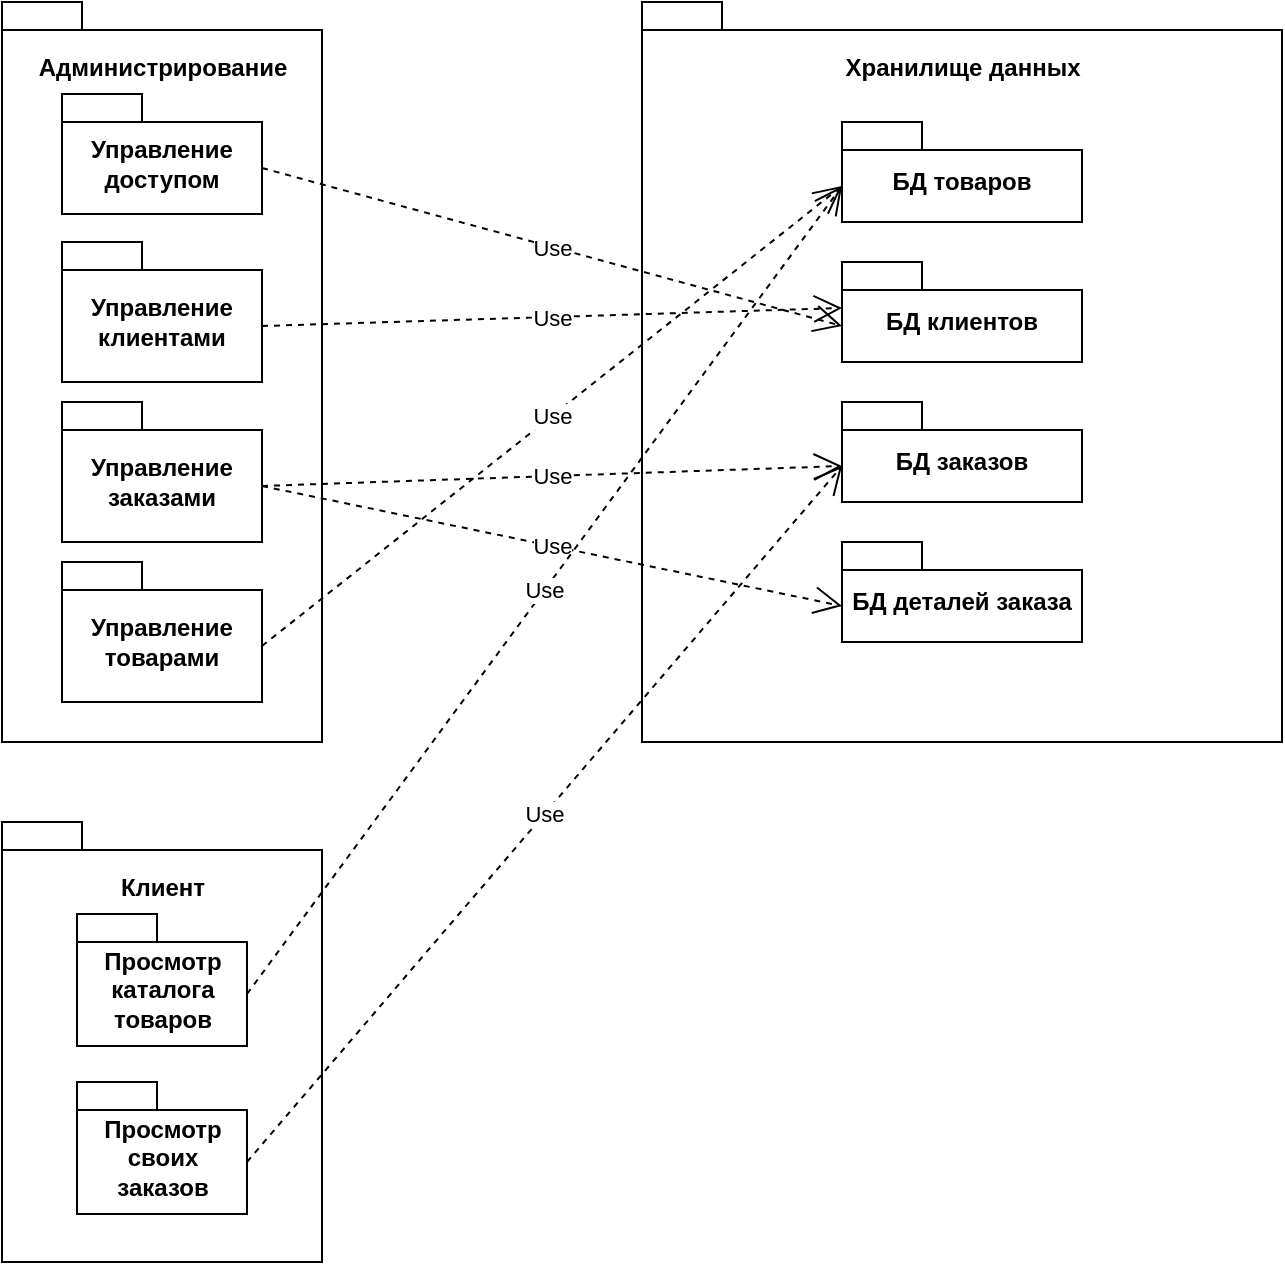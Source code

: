 <mxfile version="26.0.16">
  <diagram name="Страница — 1" id="BumWTTKB_MWYybl9p1yY">
    <mxGraphModel dx="1434" dy="791" grid="1" gridSize="10" guides="1" tooltips="1" connect="1" arrows="1" fold="1" page="1" pageScale="1" pageWidth="827" pageHeight="1169" math="0" shadow="0">
      <root>
        <mxCell id="0" />
        <mxCell id="1" parent="0" />
        <mxCell id="7aq_pP4QWV9HpLuU0PhC-1" value="" style="shape=folder;fontStyle=1;spacingTop=10;tabWidth=40;tabHeight=14;tabPosition=left;html=1;whiteSpace=wrap;" vertex="1" parent="1">
          <mxGeometry x="50" y="70" width="160" height="370" as="geometry" />
        </mxCell>
        <mxCell id="7aq_pP4QWV9HpLuU0PhC-2" value="Администрирование" style="text;align=center;fontStyle=1;verticalAlign=middle;spacingLeft=3;spacingRight=3;strokeColor=none;rotatable=0;points=[[0,0.5],[1,0.5]];portConstraint=eastwest;html=1;" vertex="1" parent="1">
          <mxGeometry x="55" y="90" width="150" height="26" as="geometry" />
        </mxCell>
        <mxCell id="7aq_pP4QWV9HpLuU0PhC-3" value="Управление доступом" style="shape=folder;fontStyle=1;spacingTop=10;tabWidth=40;tabHeight=14;tabPosition=left;html=1;whiteSpace=wrap;" vertex="1" parent="1">
          <mxGeometry x="80" y="116" width="100" height="60" as="geometry" />
        </mxCell>
        <mxCell id="7aq_pP4QWV9HpLuU0PhC-4" value="Управление&lt;div&gt;клиентами&lt;/div&gt;" style="shape=folder;fontStyle=1;spacingTop=10;tabWidth=40;tabHeight=14;tabPosition=left;html=1;whiteSpace=wrap;" vertex="1" parent="1">
          <mxGeometry x="80" y="190" width="100" height="70" as="geometry" />
        </mxCell>
        <mxCell id="7aq_pP4QWV9HpLuU0PhC-5" value="Управление&lt;div&gt;заказами&lt;/div&gt;" style="shape=folder;fontStyle=1;spacingTop=10;tabWidth=40;tabHeight=14;tabPosition=left;html=1;whiteSpace=wrap;" vertex="1" parent="1">
          <mxGeometry x="80" y="270" width="100" height="70" as="geometry" />
        </mxCell>
        <mxCell id="7aq_pP4QWV9HpLuU0PhC-6" value="Управление&lt;div&gt;товарами&lt;/div&gt;" style="shape=folder;fontStyle=1;spacingTop=10;tabWidth=40;tabHeight=14;tabPosition=left;html=1;whiteSpace=wrap;" vertex="1" parent="1">
          <mxGeometry x="80" y="350" width="100" height="70" as="geometry" />
        </mxCell>
        <mxCell id="7aq_pP4QWV9HpLuU0PhC-7" value="" style="shape=folder;fontStyle=1;spacingTop=10;tabWidth=40;tabHeight=14;tabPosition=left;html=1;whiteSpace=wrap;" vertex="1" parent="1">
          <mxGeometry x="370" y="70" width="320" height="370" as="geometry" />
        </mxCell>
        <mxCell id="7aq_pP4QWV9HpLuU0PhC-8" value="Хранилище данных" style="text;align=center;fontStyle=1;verticalAlign=middle;spacingLeft=3;spacingRight=3;strokeColor=none;rotatable=0;points=[[0,0.5],[1,0.5]];portConstraint=eastwest;html=1;" vertex="1" parent="1">
          <mxGeometry x="465" y="90" width="130" height="26" as="geometry" />
        </mxCell>
        <mxCell id="7aq_pP4QWV9HpLuU0PhC-9" value="" style="shape=folder;fontStyle=1;spacingTop=10;tabWidth=40;tabHeight=14;tabPosition=left;html=1;whiteSpace=wrap;" vertex="1" parent="1">
          <mxGeometry x="50" y="480" width="160" height="220" as="geometry" />
        </mxCell>
        <mxCell id="7aq_pP4QWV9HpLuU0PhC-10" value="Клиент" style="text;align=center;fontStyle=1;verticalAlign=middle;spacingLeft=3;spacingRight=3;strokeColor=none;rotatable=0;points=[[0,0.5],[1,0.5]];portConstraint=eastwest;html=1;" vertex="1" parent="1">
          <mxGeometry x="90" y="500" width="80" height="26" as="geometry" />
        </mxCell>
        <mxCell id="7aq_pP4QWV9HpLuU0PhC-11" value="Просмотр каталога товаров" style="shape=folder;fontStyle=1;spacingTop=10;tabWidth=40;tabHeight=14;tabPosition=left;html=1;whiteSpace=wrap;" vertex="1" parent="1">
          <mxGeometry x="87.5" y="526" width="85" height="66" as="geometry" />
        </mxCell>
        <mxCell id="7aq_pP4QWV9HpLuU0PhC-12" value="Просмотр своих заказов" style="shape=folder;fontStyle=1;spacingTop=10;tabWidth=40;tabHeight=14;tabPosition=left;html=1;whiteSpace=wrap;" vertex="1" parent="1">
          <mxGeometry x="87.5" y="610" width="85" height="66" as="geometry" />
        </mxCell>
        <mxCell id="7aq_pP4QWV9HpLuU0PhC-13" value="БД товаров" style="shape=folder;fontStyle=1;spacingTop=10;tabWidth=40;tabHeight=14;tabPosition=left;html=1;whiteSpace=wrap;" vertex="1" parent="1">
          <mxGeometry x="470" y="130" width="120" height="50" as="geometry" />
        </mxCell>
        <mxCell id="7aq_pP4QWV9HpLuU0PhC-14" value="БД клиентов" style="shape=folder;fontStyle=1;spacingTop=10;tabWidth=40;tabHeight=14;tabPosition=left;html=1;whiteSpace=wrap;" vertex="1" parent="1">
          <mxGeometry x="470" y="200" width="120" height="50" as="geometry" />
        </mxCell>
        <mxCell id="7aq_pP4QWV9HpLuU0PhC-15" value="БД заказов" style="shape=folder;fontStyle=1;spacingTop=10;tabWidth=40;tabHeight=14;tabPosition=left;html=1;whiteSpace=wrap;" vertex="1" parent="1">
          <mxGeometry x="470" y="270" width="120" height="50" as="geometry" />
        </mxCell>
        <mxCell id="7aq_pP4QWV9HpLuU0PhC-16" value="БД деталей заказа" style="shape=folder;fontStyle=1;spacingTop=10;tabWidth=40;tabHeight=14;tabPosition=left;html=1;whiteSpace=wrap;" vertex="1" parent="1">
          <mxGeometry x="470" y="340" width="120" height="50" as="geometry" />
        </mxCell>
        <mxCell id="7aq_pP4QWV9HpLuU0PhC-18" value="Use" style="endArrow=open;endSize=12;dashed=1;html=1;rounded=0;exitX=0;exitY=0;exitDx=100;exitDy=37;exitPerimeter=0;entryX=0;entryY=0;entryDx=0;entryDy=32;entryPerimeter=0;" edge="1" parent="1" source="7aq_pP4QWV9HpLuU0PhC-3" target="7aq_pP4QWV9HpLuU0PhC-14">
          <mxGeometry width="160" relative="1" as="geometry">
            <mxPoint x="330" y="410" as="sourcePoint" />
            <mxPoint x="490" y="410" as="targetPoint" />
          </mxGeometry>
        </mxCell>
        <mxCell id="7aq_pP4QWV9HpLuU0PhC-19" value="Use" style="endArrow=open;endSize=12;dashed=1;html=1;rounded=0;exitX=0;exitY=0;exitDx=100;exitDy=42;exitPerimeter=0;entryX=0;entryY=0;entryDx=0;entryDy=23;entryPerimeter=0;" edge="1" parent="1" source="7aq_pP4QWV9HpLuU0PhC-4" target="7aq_pP4QWV9HpLuU0PhC-14">
          <mxGeometry width="160" relative="1" as="geometry">
            <mxPoint x="180" y="191" as="sourcePoint" />
            <mxPoint x="470" y="200" as="targetPoint" />
          </mxGeometry>
        </mxCell>
        <mxCell id="7aq_pP4QWV9HpLuU0PhC-20" value="Use" style="endArrow=open;endSize=12;dashed=1;html=1;rounded=0;exitX=0;exitY=0;exitDx=100;exitDy=42;exitPerimeter=0;entryX=0;entryY=0;entryDx=0;entryDy=32;entryPerimeter=0;" edge="1" parent="1" source="7aq_pP4QWV9HpLuU0PhC-5" target="7aq_pP4QWV9HpLuU0PhC-15">
          <mxGeometry width="160" relative="1" as="geometry">
            <mxPoint x="200" y="173" as="sourcePoint" />
            <mxPoint x="490" y="182" as="targetPoint" />
          </mxGeometry>
        </mxCell>
        <mxCell id="7aq_pP4QWV9HpLuU0PhC-21" value="Use" style="endArrow=open;endSize=12;dashed=1;html=1;rounded=0;exitX=0;exitY=0;exitDx=100;exitDy=42;exitPerimeter=0;entryX=0;entryY=0;entryDx=0;entryDy=32;entryPerimeter=0;" edge="1" parent="1" source="7aq_pP4QWV9HpLuU0PhC-5" target="7aq_pP4QWV9HpLuU0PhC-16">
          <mxGeometry width="160" relative="1" as="geometry">
            <mxPoint x="210" y="183" as="sourcePoint" />
            <mxPoint x="500" y="192" as="targetPoint" />
          </mxGeometry>
        </mxCell>
        <mxCell id="7aq_pP4QWV9HpLuU0PhC-22" value="Use" style="endArrow=open;endSize=12;dashed=1;html=1;rounded=0;exitX=0;exitY=0;exitDx=100;exitDy=42;exitPerimeter=0;entryX=0;entryY=0;entryDx=0;entryDy=32;entryPerimeter=0;" edge="1" parent="1" source="7aq_pP4QWV9HpLuU0PhC-6" target="7aq_pP4QWV9HpLuU0PhC-13">
          <mxGeometry width="160" relative="1" as="geometry">
            <mxPoint x="220" y="193" as="sourcePoint" />
            <mxPoint x="510" y="202" as="targetPoint" />
          </mxGeometry>
        </mxCell>
        <mxCell id="7aq_pP4QWV9HpLuU0PhC-23" value="Use" style="endArrow=open;endSize=12;dashed=1;html=1;rounded=0;exitX=0;exitY=0;exitDx=85;exitDy=40;exitPerimeter=0;entryX=0;entryY=0;entryDx=0;entryDy=32;entryPerimeter=0;" edge="1" parent="1" source="7aq_pP4QWV9HpLuU0PhC-11" target="7aq_pP4QWV9HpLuU0PhC-13">
          <mxGeometry width="160" relative="1" as="geometry">
            <mxPoint x="230" y="203" as="sourcePoint" />
            <mxPoint x="520" y="212" as="targetPoint" />
          </mxGeometry>
        </mxCell>
        <mxCell id="7aq_pP4QWV9HpLuU0PhC-24" value="Use" style="endArrow=open;endSize=12;dashed=1;html=1;rounded=0;exitX=0;exitY=0;exitDx=85;exitDy=40;exitPerimeter=0;entryX=0;entryY=0;entryDx=0;entryDy=32;entryPerimeter=0;" edge="1" parent="1" source="7aq_pP4QWV9HpLuU0PhC-12" target="7aq_pP4QWV9HpLuU0PhC-15">
          <mxGeometry width="160" relative="1" as="geometry">
            <mxPoint x="240" y="213" as="sourcePoint" />
            <mxPoint x="530" y="222" as="targetPoint" />
          </mxGeometry>
        </mxCell>
      </root>
    </mxGraphModel>
  </diagram>
</mxfile>
